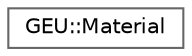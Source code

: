 digraph "Gráfico de jerarquía de clases"
{
 // LATEX_PDF_SIZE
  bgcolor="transparent";
  edge [fontname=Helvetica,fontsize=10,labelfontname=Helvetica,labelfontsize=10];
  node [fontname=Helvetica,fontsize=10,shape=box,height=0.2,width=0.4];
  rankdir="LR";
  Node0 [id="Node000000",label="GEU::Material",height=0.2,width=0.4,color="grey40", fillcolor="white", style="filled",URL="$d5/d07/class_g_e_u_1_1_material.html",tooltip=" "];
}
